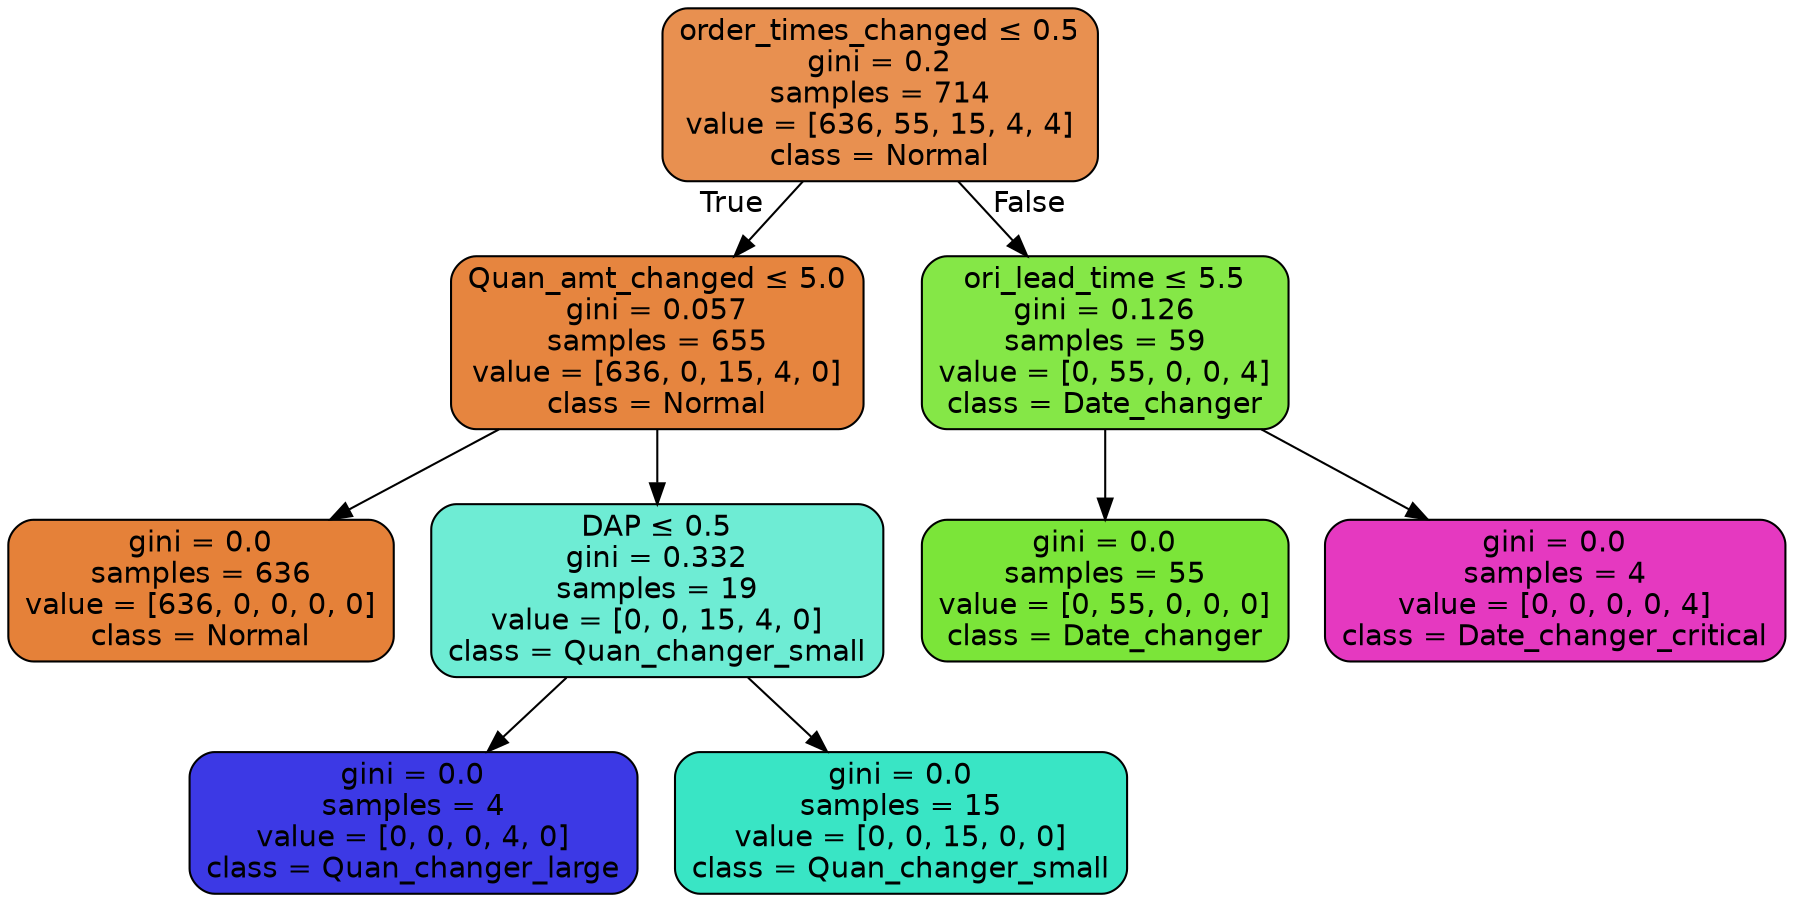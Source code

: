 digraph Tree {
node [shape=box, style="filled, rounded", color="black", fontname=helvetica] ;
edge [fontname=helvetica] ;
0 [label=<order_times_changed &le; 0.5<br/>gini = 0.2<br/>samples = 714<br/>value = [636, 55, 15, 4, 4]<br/>class = Normal>, fillcolor="#e89050"] ;
1 [label=<Quan_amt_changed &le; 5.0<br/>gini = 0.057<br/>samples = 655<br/>value = [636, 0, 15, 4, 0]<br/>class = Normal>, fillcolor="#e6853f"] ;
0 -> 1 [labeldistance=2.5, labelangle=45, headlabel="True"] ;
2 [label=<gini = 0.0<br/>samples = 636<br/>value = [636, 0, 0, 0, 0]<br/>class = Normal>, fillcolor="#e58139"] ;
1 -> 2 ;
3 [label=<DAP &le; 0.5<br/>gini = 0.332<br/>samples = 19<br/>value = [0, 0, 15, 4, 0]<br/>class = Quan_changer_small>, fillcolor="#6eecd4"] ;
1 -> 3 ;
4 [label=<gini = 0.0<br/>samples = 4<br/>value = [0, 0, 0, 4, 0]<br/>class = Quan_changer_large>, fillcolor="#3c39e5"] ;
3 -> 4 ;
5 [label=<gini = 0.0<br/>samples = 15<br/>value = [0, 0, 15, 0, 0]<br/>class = Quan_changer_small>, fillcolor="#39e5c5"] ;
3 -> 5 ;
6 [label=<ori_lead_time &le; 5.5<br/>gini = 0.126<br/>samples = 59<br/>value = [0, 55, 0, 0, 4]<br/>class = Date_changer>, fillcolor="#85e747"] ;
0 -> 6 [labeldistance=2.5, labelangle=-45, headlabel="False"] ;
7 [label=<gini = 0.0<br/>samples = 55<br/>value = [0, 55, 0, 0, 0]<br/>class = Date_changer>, fillcolor="#7be539"] ;
6 -> 7 ;
8 [label=<gini = 0.0<br/>samples = 4<br/>value = [0, 0, 0, 0, 4]<br/>class = Date_changer_critical>, fillcolor="#e539c0"] ;
6 -> 8 ;
}